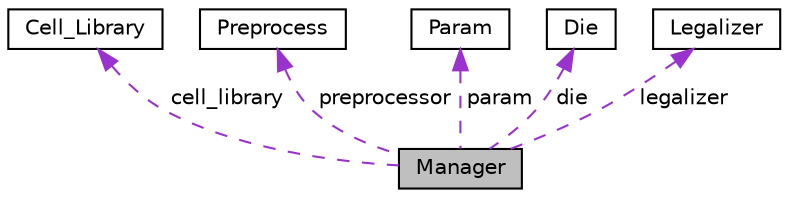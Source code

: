 digraph "Manager"
{
 // LATEX_PDF_SIZE
  edge [fontname="Helvetica",fontsize="10",labelfontname="Helvetica",labelfontsize="10"];
  node [fontname="Helvetica",fontsize="10",shape=record];
  Node1 [label="Manager",height=0.2,width=0.4,color="black", fillcolor="grey75", style="filled", fontcolor="black",tooltip=" "];
  Node2 -> Node1 [dir="back",color="darkorchid3",fontsize="10",style="dashed",label=" cell_library" ,fontname="Helvetica"];
  Node2 [label="Cell_Library",height=0.2,width=0.4,color="black", fillcolor="white", style="filled",URL="$classCell__Library.html",tooltip=" "];
  Node3 -> Node1 [dir="back",color="darkorchid3",fontsize="10",style="dashed",label=" preprocessor" ,fontname="Helvetica"];
  Node3 [label="Preprocess",height=0.2,width=0.4,color="black", fillcolor="white", style="filled",URL="$classPreprocess.html",tooltip=" "];
  Node4 -> Node1 [dir="back",color="darkorchid3",fontsize="10",style="dashed",label=" param" ,fontname="Helvetica"];
  Node4 [label="Param",height=0.2,width=0.4,color="black", fillcolor="white", style="filled",URL="$classParam.html",tooltip=" "];
  Node5 -> Node1 [dir="back",color="darkorchid3",fontsize="10",style="dashed",label=" die" ,fontname="Helvetica"];
  Node5 [label="Die",height=0.2,width=0.4,color="black", fillcolor="white", style="filled",URL="$classDie.html",tooltip=" "];
  Node6 -> Node1 [dir="back",color="darkorchid3",fontsize="10",style="dashed",label=" legalizer" ,fontname="Helvetica"];
  Node6 [label="Legalizer",height=0.2,width=0.4,color="black", fillcolor="white", style="filled",URL="$classLegalizer.html",tooltip=" "];
}
